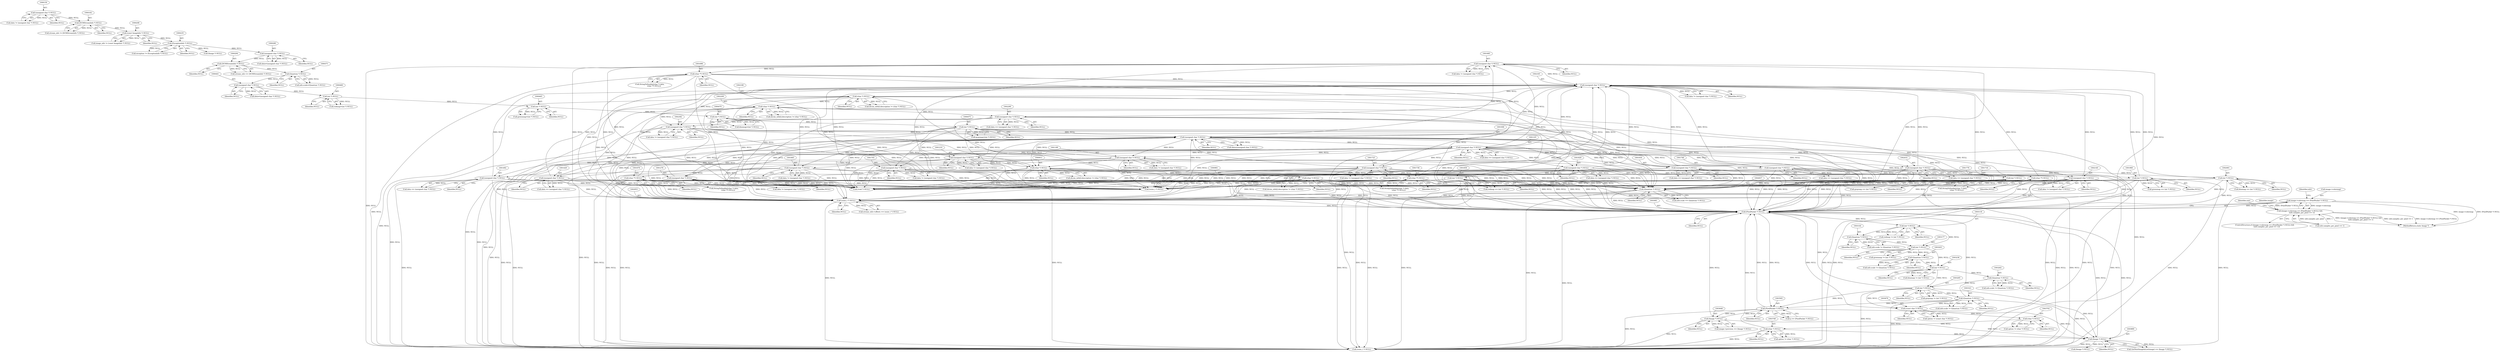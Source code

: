 digraph "0_ImageMagick_9f375e7080a2c1044cd546854d0548b4bfb429d0@pointer" {
"1003076" [label="(Call,image->colormap == (PixelPacket *) NULL)"];
"1003080" [label="(Call,(PixelPacket *) NULL)"];
"1002952" [label="(Call,(ssize_t *) NULL)"];
"1001684" [label="(Call,(unsigned char *) NULL)"];
"1001005" [label="(Call,(unsigned char *) NULL)"];
"1001188" [label="(Call,(unsigned char *) NULL)"];
"1001104" [label="(Call,(unsigned char *) NULL)"];
"1000474" [label="(Call,(int *) NULL)"];
"1000469" [label="(Call,(int *) NULL)"];
"1000464" [label="(Call,(int *) NULL)"];
"1000459" [label="(Call,(int *) NULL)"];
"1000440" [label="(Call,(unsigned char *) NULL)"];
"1000370" [label="(Call,(Quantum *) NULL)"];
"1000293" [label="(Call,(DCMStreamInfo *) NULL)"];
"1000279" [label="(Call,(unsigned char *) NULL)"];
"1000234" [label="(Call,(ExceptionInfo *) NULL)"];
"1000207" [label="(Call,(const ImageInfo *) NULL)"];
"1000161" [label="(Call,(DCMStreamInfo *) NULL)"];
"1000149" [label="(Call,(unsigned char *) NULL)"];
"1000960" [label="(Call,(char *) NULL)"];
"1000910" [label="(Call,(char *) NULL)"];
"1002381" [label="(Call,(unsigned char *) NULL)"];
"1002164" [label="(Call,(unsigned char *) NULL)"];
"1002030" [label="(Call,(unsigned char *) NULL)"];
"1001745" [label="(Call,(unsigned char *) NULL)"];
"1001275" [label="(Call,(unsigned char *) NULL)"];
"1001491" [label="(Call,(unsigned char *) NULL)"];
"1002060" [label="(Call,(int *) NULL)"];
"1001704" [label="(Call,(unsigned char *) NULL)"];
"1001664" [label="(Call,(unsigned char *) NULL)"];
"1001735" [label="(Call,(char **) NULL)"];
"1001724" [label="(Call,(unsigned char *) NULL)"];
"1001929" [label="(Call,(unsigned char *) NULL)"];
"1001959" [label="(Call,(int *) NULL)"];
"1001715" [label="(Call,(char **) NULL)"];
"1001858" [label="(Call,(int *) NULL)"];
"1001828" [label="(Call,(unsigned char *) NULL)"];
"1001428" [label="(Call,(unsigned char *) NULL)"];
"1001777" [label="(Call,(int *) NULL)"];
"1001695" [label="(Call,(char **) NULL)"];
"1001675" [label="(Call,(char **) NULL)"];
"1002139" [label="(Call,(unsigned char *) NULL)"];
"1002208" [label="(Call,(char *) NULL)"];
"1002179" [label="(Call,(char *) NULL)"];
"1002289" [label="(Call,(unsigned char *) NULL)"];
"1001209" [label="(Call,(unsigned char *) NULL)"];
"1002836" [label="(Call,(Quantum *) NULL)"];
"1003294" [label="(Call,(int *) NULL)"];
"1003261" [label="(Call,(Quantum *) NULL)"];
"1003235" [label="(Call,(int *) NULL)"];
"1003202" [label="(Call,(Quantum *) NULL)"];
"1003176" [label="(Call,(int *) NULL)"];
"1003143" [label="(Call,(Quantum *) NULL)"];
"1003117" [label="(Call,(int *) NULL)"];
"1003320" [label="(Call,(Quantum *) NULL)"];
"1003748" [label="(Call,(char *) NULL)"];
"1003701" [label="(Call,(char *) NULL)"];
"1003678" [label="(Call,(const char *) NULL)"];
"1003889" [label="(Call,(Image *) NULL)"];
"1003647" [label="(Call,(Image *) NULL)"];
"1003564" [label="(Call,(PixelPacket *) NULL)"];
"1003075" [label="(Call,(image->colormap == (PixelPacket *) NULL) &&\n        (info.samples_per_pixel == 1))"];
"1001737" [label="(Identifier,NULL)"];
"1003176" [label="(Call,(int *) NULL)"];
"1003294" [label="(Call,(int *) NULL)"];
"1001662" [label="(Call,data != (unsigned char *) NULL)"];
"1001426" [label="(Call,data == (unsigned char *) NULL)"];
"1002954" [label="(Identifier,NULL)"];
"1001929" [label="(Call,(unsigned char *) NULL)"];
"1001830" [label="(Identifier,NULL)"];
"1002838" [label="(Identifier,NULL)"];
"1000438" [label="(Call,data=(unsigned char *) NULL)"];
"1001188" [label="(Call,(unsigned char *) NULL)"];
"1001777" [label="(Call,(int *) NULL)"];
"1000281" [label="(Identifier,NULL)"];
"1003174" [label="(Call,greenmap != (int *) NULL)"];
"1002162" [label="(Call,data != (unsigned char *) NULL)"];
"1003082" [label="(Identifier,NULL)"];
"1000234" [label="(Call,(ExceptionInfo *) NULL)"];
"1002062" [label="(Identifier,NULL)"];
"1003647" [label="(Call,(Image *) NULL)"];
"1003886" [label="(Call,GetNextImageInList(image) == (Image *) NULL)"];
"1001207" [label="(Call,data != (unsigned char *) NULL)"];
"1003643" [label="(Call,image->previous == (Image *) NULL)"];
"1000469" [label="(Call,(int *) NULL)"];
"1003092" [label="(Identifier,one)"];
"1001190" [label="(Identifier,NULL)"];
"1003296" [label="(Identifier,NULL)"];
"1001671" [label="(Call,StringToDouble((char *) data,\n                (char **) NULL))"];
"1003233" [label="(Call,bluemap != (int *) NULL)"];
"1000457" [label="(Call,redmap=(int *) NULL)"];
"1003649" [label="(Identifier,NULL)"];
"1003085" [label="(Identifier,info)"];
"1001104" [label="(Call,(unsigned char *) NULL)"];
"1001007" [label="(Identifier,NULL)"];
"1001959" [label="(Call,(int *) NULL)"];
"1001743" [label="(Call,data == (unsigned char *) NULL)"];
"1001003" [label="(Call,data=(unsigned char *) NULL)"];
"1003178" [label="(Identifier,NULL)"];
"1003316" [label="(Call,info.scale != (Quantum *) NULL)"];
"1000904" [label="(Call,dicom_info[i].description != (char *) NULL)"];
"1001273" [label="(Call,data != (unsigned char *) NULL)"];
"1003257" [label="(Call,info.scale != (Quantum *) NULL)"];
"1003562" [label="(Call,q == (PixelPacket *) NULL)"];
"1002179" [label="(Call,(char *) NULL)"];
"1003235" [label="(Call,(int *) NULL)"];
"1002028" [label="(Call,data == (unsigned char *) NULL)"];
"1000207" [label="(Call,(const ImageInfo *) NULL)"];
"1000279" [label="(Call,(unsigned char *) NULL)"];
"1003204" [label="(Identifier,NULL)"];
"1001664" [label="(Call,(unsigned char *) NULL)"];
"1002948" [label="(Call,stream_info->offsets == (ssize_t *) NULL)"];
"1001931" [label="(Identifier,NULL)"];
"1001856" [label="(Call,redmap == (int *) NULL)"];
"1000476" [label="(Identifier,NULL)"];
"1000151" [label="(Identifier,NULL)"];
"1002836" [label="(Call,(Quantum *) NULL)"];
"1002137" [label="(Call,data != (unsigned char *) NULL)"];
"1000467" [label="(Call,bluemap=(int *) NULL)"];
"1003924" [label="(Call,(ssize_t *) NULL)"];
"1000147" [label="(Call,data != (unsigned char *) NULL)"];
"1001735" [label="(Call,(char **) NULL)"];
"1000442" [label="(Identifier,NULL)"];
"1000372" [label="(Identifier,NULL)"];
"1001747" [label="(Identifier,NULL)"];
"1002952" [label="(Call,(ssize_t *) NULL)"];
"1002289" [label="(Call,(unsigned char *) NULL)"];
"1001005" [label="(Call,(unsigned char *) NULL)"];
"1003237" [label="(Identifier,NULL)"];
"1003898" [label="(Call,(Image *) NULL)"];
"1000474" [label="(Call,(int *) NULL)"];
"1001860" [label="(Identifier,NULL)"];
"1000161" [label="(Call,(DCMStreamInfo *) NULL)"];
"1001677" [label="(Identifier,NULL)"];
"1001961" [label="(Identifier,NULL)"];
"1001722" [label="(Call,data != (unsigned char *) NULL)"];
"1001779" [label="(Identifier,NULL)"];
"1003083" [label="(Call,info.samples_per_pixel == 1)"];
"1001275" [label="(Call,(unsigned char *) NULL)"];
"1003701" [label="(Call,(char *) NULL)"];
"1003145" [label="(Identifier,NULL)"];
"1000472" [label="(Call,graymap=(int *) NULL)"];
"1001715" [label="(Call,(char **) NULL)"];
"1000149" [label="(Call,(unsigned char *) NULL)"];
"1000370" [label="(Call,(Quantum *) NULL)"];
"1000163" [label="(Identifier,NULL)"];
"1002173" [label="(Call,dicom_info[i].description != (char *) NULL)"];
"1002832" [label="(Call,info.scale == (Quantum *) NULL)"];
"1002164" [label="(Call,(unsigned char *) NULL)"];
"1001706" [label="(Identifier,NULL)"];
"1000295" [label="(Identifier,NULL)"];
"1001695" [label="(Call,(char **) NULL)"];
"1001682" [label="(Call,data != (unsigned char *) NULL)"];
"1000440" [label="(Call,(unsigned char *) NULL)"];
"1001666" [label="(Identifier,NULL)"];
"1001724" [label="(Call,(unsigned char *) NULL)"];
"1003889" [label="(Call,(Image *) NULL)"];
"1001106" [label="(Identifier,NULL)"];
"1003202" [label="(Call,(Quantum *) NULL)"];
"1002287" [label="(Call,data == (unsigned char *) NULL)"];
"1000236" [label="(Identifier,NULL)"];
"1002537" [label="(Call,(ssize_t *) NULL)"];
"1000277" [label="(Call,data=(unsigned char *) NULL)"];
"1003143" [label="(Call,(Quantum *) NULL)"];
"1003320" [label="(Call,(Quantum *) NULL)"];
"1001704" [label="(Call,(unsigned char *) NULL)"];
"1003322" [label="(Identifier,NULL)"];
"1002291" [label="(Identifier,NULL)"];
"1000232" [label="(Call,exception != (ExceptionInfo *) NULL)"];
"1001684" [label="(Call,(unsigned char *) NULL)"];
"1001697" [label="(Identifier,NULL)"];
"1002060" [label="(Call,(int *) NULL)"];
"1001957" [label="(Call,greenmap == (int *) NULL)"];
"1000912" [label="(Identifier,NULL)"];
"1003076" [label="(Call,image->colormap == (PixelPacket *) NULL)"];
"1003748" [label="(Call,(char *) NULL)"];
"1000209" [label="(Identifier,NULL)"];
"1001731" [label="(Call,StringToDouble((char *) data,\n                (char **) NULL))"];
"1003676" [label="(Call,option != (const char *) NULL)"];
"1002139" [label="(Call,(unsigned char *) NULL)"];
"1000954" [label="(Call,dicom_info[i].description != (char *) NULL)"];
"1002210" [label="(Identifier,NULL)"];
"1001489" [label="(Call,data == (unsigned char *) NULL)"];
"1003080" [label="(Call,(PixelPacket *) NULL)"];
"1002596" [label="(Call,(void *) NULL)"];
"1000471" [label="(Identifier,NULL)"];
"1000264" [label="(Call,(Image *) NULL)"];
"1000962" [label="(Identifier,NULL)"];
"1001691" [label="(Call,StringToDouble((char *) data,\n                (char **) NULL))"];
"1003075" [label="(Call,(image->colormap == (PixelPacket *) NULL) &&\n        (info.samples_per_pixel == 1))"];
"1001711" [label="(Call,StringToDouble((char *) data,\n                (char **) NULL))"];
"1003074" [label="(ControlStructure,if ((image->colormap == (PixelPacket *) NULL) &&\n        (info.samples_per_pixel == 1)))"];
"1003375" [label="(Identifier,image)"];
"1003703" [label="(Identifier,NULL)"];
"1001686" [label="(Identifier,NULL)"];
"1000910" [label="(Call,(char *) NULL)"];
"1001430" [label="(Identifier,NULL)"];
"1000293" [label="(Call,(DCMStreamInfo *) NULL)"];
"1000960" [label="(Call,(char *) NULL)"];
"1003891" [label="(Identifier,NULL)"];
"1002058" [label="(Call,bluemap == (int *) NULL)"];
"1003198" [label="(Call,info.scale != (Quantum *) NULL)"];
"1003750" [label="(Identifier,NULL)"];
"1001102" [label="(Call,data == (unsigned char *) NULL)"];
"1002383" [label="(Identifier,NULL)"];
"1001717" [label="(Identifier,NULL)"];
"1003566" [label="(Identifier,NULL)"];
"1002202" [label="(Call,dicom_info[i].description != (char *) NULL)"];
"1003261" [label="(Call,(Quantum *) NULL)"];
"1001775" [label="(Call,graymap == (int *) NULL)"];
"1001209" [label="(Call,(unsigned char *) NULL)"];
"1000464" [label="(Call,(int *) NULL)"];
"1002141" [label="(Identifier,NULL)"];
"1003746" [label="(Call,option != (char *) NULL)"];
"1001828" [label="(Call,(unsigned char *) NULL)"];
"1001675" [label="(Call,(char **) NULL)"];
"1002032" [label="(Identifier,NULL)"];
"1000462" [label="(Call,greenmap=(int *) NULL)"];
"1001702" [label="(Call,data != (unsigned char *) NULL)"];
"1003699" [label="(Call,option != (char *) NULL)"];
"1000291" [label="(Call,stream_info == (DCMStreamInfo *) NULL)"];
"1003564" [label="(Call,(PixelPacket *) NULL)"];
"1001428" [label="(Call,(unsigned char *) NULL)"];
"1000459" [label="(Call,(int *) NULL)"];
"1002381" [label="(Call,(unsigned char *) NULL)"];
"1002166" [label="(Identifier,NULL)"];
"1002379" [label="(Call,data != (unsigned char *) NULL)"];
"1000205" [label="(Call,image_info != (const ImageInfo *) NULL)"];
"1003292" [label="(Call,graymap != (int *) NULL)"];
"1000466" [label="(Identifier,NULL)"];
"1004016" [label="(MethodReturn,static Image *)"];
"1001277" [label="(Identifier,NULL)"];
"1001211" [label="(Identifier,NULL)"];
"1001493" [label="(Identifier,NULL)"];
"1003115" [label="(Call,redmap != (int *) NULL)"];
"1000159" [label="(Call,stream_info != (DCMStreamInfo *) NULL)"];
"1001858" [label="(Call,(int *) NULL)"];
"1002030" [label="(Call,(unsigned char *) NULL)"];
"1003263" [label="(Identifier,NULL)"];
"1003077" [label="(Call,image->colormap)"];
"1001927" [label="(Call,data == (unsigned char *) NULL)"];
"1003678" [label="(Call,(const char *) NULL)"];
"1003117" [label="(Call,(int *) NULL)"];
"1003680" [label="(Identifier,NULL)"];
"1001745" [label="(Call,(unsigned char *) NULL)"];
"1003139" [label="(Call,info.scale != (Quantum *) NULL)"];
"1000366" [label="(Call,info.scale=(Quantum *) NULL)"];
"1001491" [label="(Call,(unsigned char *) NULL)"];
"1001186" [label="(Call,data != (unsigned char *) NULL)"];
"1000461" [label="(Identifier,NULL)"];
"1001826" [label="(Call,data == (unsigned char *) NULL)"];
"1002208" [label="(Call,(char *) NULL)"];
"1002181" [label="(Identifier,NULL)"];
"1003119" [label="(Identifier,NULL)"];
"1001726" [label="(Identifier,NULL)"];
"1003076" -> "1003075"  [label="AST: "];
"1003076" -> "1003080"  [label="CFG: "];
"1003077" -> "1003076"  [label="AST: "];
"1003080" -> "1003076"  [label="AST: "];
"1003085" -> "1003076"  [label="CFG: "];
"1003075" -> "1003076"  [label="CFG: "];
"1003076" -> "1004016"  [label="DDG: image->colormap"];
"1003076" -> "1004016"  [label="DDG: (PixelPacket *) NULL"];
"1003076" -> "1003075"  [label="DDG: image->colormap"];
"1003076" -> "1003075"  [label="DDG: (PixelPacket *) NULL"];
"1003080" -> "1003076"  [label="DDG: NULL"];
"1003080" -> "1003082"  [label="CFG: "];
"1003081" -> "1003080"  [label="AST: "];
"1003082" -> "1003080"  [label="AST: "];
"1002952" -> "1003080"  [label="DDG: NULL"];
"1001275" -> "1003080"  [label="DDG: NULL"];
"1001491" -> "1003080"  [label="DDG: NULL"];
"1001005" -> "1003080"  [label="DDG: NULL"];
"1000474" -> "1003080"  [label="DDG: NULL"];
"1001664" -> "1003080"  [label="DDG: NULL"];
"1000960" -> "1003080"  [label="DDG: NULL"];
"1000910" -> "1003080"  [label="DDG: NULL"];
"1001735" -> "1003080"  [label="DDG: NULL"];
"1001959" -> "1003080"  [label="DDG: NULL"];
"1001715" -> "1003080"  [label="DDG: NULL"];
"1001428" -> "1003080"  [label="DDG: NULL"];
"1003294" -> "1003080"  [label="DDG: NULL"];
"1001684" -> "1003080"  [label="DDG: NULL"];
"1001724" -> "1003080"  [label="DDG: NULL"];
"1001828" -> "1003080"  [label="DDG: NULL"];
"1003320" -> "1003080"  [label="DDG: NULL"];
"1002030" -> "1003080"  [label="DDG: NULL"];
"1002179" -> "1003080"  [label="DDG: NULL"];
"1001745" -> "1003080"  [label="DDG: NULL"];
"1001188" -> "1003080"  [label="DDG: NULL"];
"1002060" -> "1003080"  [label="DDG: NULL"];
"1002836" -> "1003080"  [label="DDG: NULL"];
"1003748" -> "1003080"  [label="DDG: NULL"];
"1002381" -> "1003080"  [label="DDG: NULL"];
"1001209" -> "1003080"  [label="DDG: NULL"];
"1001704" -> "1003080"  [label="DDG: NULL"];
"1001777" -> "1003080"  [label="DDG: NULL"];
"1003889" -> "1003080"  [label="DDG: NULL"];
"1001695" -> "1003080"  [label="DDG: NULL"];
"1001675" -> "1003080"  [label="DDG: NULL"];
"1002208" -> "1003080"  [label="DDG: NULL"];
"1002289" -> "1003080"  [label="DDG: NULL"];
"1001104" -> "1003080"  [label="DDG: NULL"];
"1002139" -> "1003080"  [label="DDG: NULL"];
"1003647" -> "1003080"  [label="DDG: NULL"];
"1001929" -> "1003080"  [label="DDG: NULL"];
"1003564" -> "1003080"  [label="DDG: NULL"];
"1001858" -> "1003080"  [label="DDG: NULL"];
"1003080" -> "1003117"  [label="DDG: NULL"];
"1003080" -> "1003564"  [label="DDG: NULL"];
"1003080" -> "1003678"  [label="DDG: NULL"];
"1003080" -> "1003889"  [label="DDG: NULL"];
"1003080" -> "1003924"  [label="DDG: NULL"];
"1002952" -> "1002948"  [label="AST: "];
"1002952" -> "1002954"  [label="CFG: "];
"1002953" -> "1002952"  [label="AST: "];
"1002954" -> "1002952"  [label="AST: "];
"1002948" -> "1002952"  [label="CFG: "];
"1002952" -> "1002948"  [label="DDG: NULL"];
"1001684" -> "1002952"  [label="DDG: NULL"];
"1002030" -> "1002952"  [label="DDG: NULL"];
"1001275" -> "1002952"  [label="DDG: NULL"];
"1001491" -> "1002952"  [label="DDG: NULL"];
"1001005" -> "1002952"  [label="DDG: NULL"];
"1002836" -> "1002952"  [label="DDG: NULL"];
"1000474" -> "1002952"  [label="DDG: NULL"];
"1001664" -> "1002952"  [label="DDG: NULL"];
"1000960" -> "1002952"  [label="DDG: NULL"];
"1000910" -> "1002952"  [label="DDG: NULL"];
"1001735" -> "1002952"  [label="DDG: NULL"];
"1001929" -> "1002952"  [label="DDG: NULL"];
"1001959" -> "1002952"  [label="DDG: NULL"];
"1001715" -> "1002952"  [label="DDG: NULL"];
"1001858" -> "1002952"  [label="DDG: NULL"];
"1001428" -> "1002952"  [label="DDG: NULL"];
"1001724" -> "1002952"  [label="DDG: NULL"];
"1001828" -> "1002952"  [label="DDG: NULL"];
"1002179" -> "1002952"  [label="DDG: NULL"];
"1001745" -> "1002952"  [label="DDG: NULL"];
"1001188" -> "1002952"  [label="DDG: NULL"];
"1002060" -> "1002952"  [label="DDG: NULL"];
"1002381" -> "1002952"  [label="DDG: NULL"];
"1001209" -> "1002952"  [label="DDG: NULL"];
"1001704" -> "1002952"  [label="DDG: NULL"];
"1001777" -> "1002952"  [label="DDG: NULL"];
"1001695" -> "1002952"  [label="DDG: NULL"];
"1001675" -> "1002952"  [label="DDG: NULL"];
"1002208" -> "1002952"  [label="DDG: NULL"];
"1002289" -> "1002952"  [label="DDG: NULL"];
"1001104" -> "1002952"  [label="DDG: NULL"];
"1002139" -> "1002952"  [label="DDG: NULL"];
"1002952" -> "1003924"  [label="DDG: NULL"];
"1001684" -> "1001682"  [label="AST: "];
"1001684" -> "1001686"  [label="CFG: "];
"1001685" -> "1001684"  [label="AST: "];
"1001686" -> "1001684"  [label="AST: "];
"1001682" -> "1001684"  [label="CFG: "];
"1001684" -> "1001682"  [label="DDG: NULL"];
"1001005" -> "1001684"  [label="DDG: NULL"];
"1001104" -> "1001684"  [label="DDG: NULL"];
"1001684" -> "1001695"  [label="DDG: NULL"];
"1001684" -> "1002164"  [label="DDG: NULL"];
"1001684" -> "1002537"  [label="DDG: NULL"];
"1001684" -> "1002596"  [label="DDG: NULL"];
"1001684" -> "1002836"  [label="DDG: NULL"];
"1001684" -> "1003924"  [label="DDG: NULL"];
"1001005" -> "1001003"  [label="AST: "];
"1001005" -> "1001007"  [label="CFG: "];
"1001006" -> "1001005"  [label="AST: "];
"1001007" -> "1001005"  [label="AST: "];
"1001003" -> "1001005"  [label="CFG: "];
"1001005" -> "1000910"  [label="DDG: NULL"];
"1001005" -> "1001003"  [label="DDG: NULL"];
"1001188" -> "1001005"  [label="DDG: NULL"];
"1000474" -> "1001005"  [label="DDG: NULL"];
"1000960" -> "1001005"  [label="DDG: NULL"];
"1002381" -> "1001005"  [label="DDG: NULL"];
"1001209" -> "1001005"  [label="DDG: NULL"];
"1001005" -> "1001104"  [label="DDG: NULL"];
"1001005" -> "1001188"  [label="DDG: NULL"];
"1001005" -> "1001209"  [label="DDG: NULL"];
"1001005" -> "1001275"  [label="DDG: NULL"];
"1001005" -> "1001428"  [label="DDG: NULL"];
"1001005" -> "1001491"  [label="DDG: NULL"];
"1001005" -> "1001664"  [label="DDG: NULL"];
"1001005" -> "1001704"  [label="DDG: NULL"];
"1001005" -> "1001724"  [label="DDG: NULL"];
"1001005" -> "1001745"  [label="DDG: NULL"];
"1001005" -> "1001828"  [label="DDG: NULL"];
"1001005" -> "1001929"  [label="DDG: NULL"];
"1001005" -> "1002030"  [label="DDG: NULL"];
"1001005" -> "1002139"  [label="DDG: NULL"];
"1001005" -> "1002164"  [label="DDG: NULL"];
"1001005" -> "1002537"  [label="DDG: NULL"];
"1001005" -> "1002596"  [label="DDG: NULL"];
"1001005" -> "1002836"  [label="DDG: NULL"];
"1001005" -> "1003924"  [label="DDG: NULL"];
"1001188" -> "1001186"  [label="AST: "];
"1001188" -> "1001190"  [label="CFG: "];
"1001189" -> "1001188"  [label="AST: "];
"1001190" -> "1001188"  [label="AST: "];
"1001186" -> "1001188"  [label="CFG: "];
"1001188" -> "1000910"  [label="DDG: NULL"];
"1001188" -> "1001186"  [label="DDG: NULL"];
"1001104" -> "1001188"  [label="DDG: NULL"];
"1001188" -> "1002537"  [label="DDG: NULL"];
"1001188" -> "1002596"  [label="DDG: NULL"];
"1001188" -> "1002836"  [label="DDG: NULL"];
"1001188" -> "1003924"  [label="DDG: NULL"];
"1001104" -> "1001102"  [label="AST: "];
"1001104" -> "1001106"  [label="CFG: "];
"1001105" -> "1001104"  [label="AST: "];
"1001106" -> "1001104"  [label="AST: "];
"1001102" -> "1001104"  [label="CFG: "];
"1001104" -> "1001102"  [label="DDG: NULL"];
"1001104" -> "1001209"  [label="DDG: NULL"];
"1001104" -> "1001275"  [label="DDG: NULL"];
"1001104" -> "1001428"  [label="DDG: NULL"];
"1001104" -> "1001491"  [label="DDG: NULL"];
"1001104" -> "1001664"  [label="DDG: NULL"];
"1001104" -> "1001704"  [label="DDG: NULL"];
"1001104" -> "1001724"  [label="DDG: NULL"];
"1001104" -> "1001745"  [label="DDG: NULL"];
"1001104" -> "1001828"  [label="DDG: NULL"];
"1001104" -> "1001929"  [label="DDG: NULL"];
"1001104" -> "1002030"  [label="DDG: NULL"];
"1001104" -> "1002139"  [label="DDG: NULL"];
"1001104" -> "1002164"  [label="DDG: NULL"];
"1001104" -> "1002537"  [label="DDG: NULL"];
"1001104" -> "1002596"  [label="DDG: NULL"];
"1001104" -> "1002836"  [label="DDG: NULL"];
"1001104" -> "1003924"  [label="DDG: NULL"];
"1000474" -> "1000472"  [label="AST: "];
"1000474" -> "1000476"  [label="CFG: "];
"1000475" -> "1000474"  [label="AST: "];
"1000476" -> "1000474"  [label="AST: "];
"1000472" -> "1000474"  [label="CFG: "];
"1000474" -> "1000472"  [label="DDG: NULL"];
"1000469" -> "1000474"  [label="DDG: NULL"];
"1000474" -> "1000910"  [label="DDG: NULL"];
"1000474" -> "1002537"  [label="DDG: NULL"];
"1000474" -> "1002596"  [label="DDG: NULL"];
"1000474" -> "1002836"  [label="DDG: NULL"];
"1000474" -> "1003924"  [label="DDG: NULL"];
"1000469" -> "1000467"  [label="AST: "];
"1000469" -> "1000471"  [label="CFG: "];
"1000470" -> "1000469"  [label="AST: "];
"1000471" -> "1000469"  [label="AST: "];
"1000467" -> "1000469"  [label="CFG: "];
"1000469" -> "1000467"  [label="DDG: NULL"];
"1000464" -> "1000469"  [label="DDG: NULL"];
"1000464" -> "1000462"  [label="AST: "];
"1000464" -> "1000466"  [label="CFG: "];
"1000465" -> "1000464"  [label="AST: "];
"1000466" -> "1000464"  [label="AST: "];
"1000462" -> "1000464"  [label="CFG: "];
"1000464" -> "1000462"  [label="DDG: NULL"];
"1000459" -> "1000464"  [label="DDG: NULL"];
"1000459" -> "1000457"  [label="AST: "];
"1000459" -> "1000461"  [label="CFG: "];
"1000460" -> "1000459"  [label="AST: "];
"1000461" -> "1000459"  [label="AST: "];
"1000457" -> "1000459"  [label="CFG: "];
"1000459" -> "1000457"  [label="DDG: NULL"];
"1000440" -> "1000459"  [label="DDG: NULL"];
"1000440" -> "1000438"  [label="AST: "];
"1000440" -> "1000442"  [label="CFG: "];
"1000441" -> "1000440"  [label="AST: "];
"1000442" -> "1000440"  [label="AST: "];
"1000438" -> "1000440"  [label="CFG: "];
"1000440" -> "1000438"  [label="DDG: NULL"];
"1000370" -> "1000440"  [label="DDG: NULL"];
"1000370" -> "1000366"  [label="AST: "];
"1000370" -> "1000372"  [label="CFG: "];
"1000371" -> "1000370"  [label="AST: "];
"1000372" -> "1000370"  [label="AST: "];
"1000366" -> "1000370"  [label="CFG: "];
"1000370" -> "1000366"  [label="DDG: NULL"];
"1000293" -> "1000370"  [label="DDG: NULL"];
"1000293" -> "1000291"  [label="AST: "];
"1000293" -> "1000295"  [label="CFG: "];
"1000294" -> "1000293"  [label="AST: "];
"1000295" -> "1000293"  [label="AST: "];
"1000291" -> "1000293"  [label="CFG: "];
"1000293" -> "1000291"  [label="DDG: NULL"];
"1000279" -> "1000293"  [label="DDG: NULL"];
"1000279" -> "1000277"  [label="AST: "];
"1000279" -> "1000281"  [label="CFG: "];
"1000280" -> "1000279"  [label="AST: "];
"1000281" -> "1000279"  [label="AST: "];
"1000277" -> "1000279"  [label="CFG: "];
"1000279" -> "1000277"  [label="DDG: NULL"];
"1000234" -> "1000279"  [label="DDG: NULL"];
"1000234" -> "1000232"  [label="AST: "];
"1000234" -> "1000236"  [label="CFG: "];
"1000235" -> "1000234"  [label="AST: "];
"1000236" -> "1000234"  [label="AST: "];
"1000232" -> "1000234"  [label="CFG: "];
"1000234" -> "1000232"  [label="DDG: NULL"];
"1000207" -> "1000234"  [label="DDG: NULL"];
"1000234" -> "1000264"  [label="DDG: NULL"];
"1000207" -> "1000205"  [label="AST: "];
"1000207" -> "1000209"  [label="CFG: "];
"1000208" -> "1000207"  [label="AST: "];
"1000209" -> "1000207"  [label="AST: "];
"1000205" -> "1000207"  [label="CFG: "];
"1000207" -> "1000205"  [label="DDG: NULL"];
"1000161" -> "1000207"  [label="DDG: NULL"];
"1000161" -> "1000159"  [label="AST: "];
"1000161" -> "1000163"  [label="CFG: "];
"1000162" -> "1000161"  [label="AST: "];
"1000163" -> "1000161"  [label="AST: "];
"1000159" -> "1000161"  [label="CFG: "];
"1000161" -> "1000159"  [label="DDG: NULL"];
"1000149" -> "1000161"  [label="DDG: NULL"];
"1000149" -> "1000147"  [label="AST: "];
"1000149" -> "1000151"  [label="CFG: "];
"1000150" -> "1000149"  [label="AST: "];
"1000151" -> "1000149"  [label="AST: "];
"1000147" -> "1000149"  [label="CFG: "];
"1000149" -> "1000147"  [label="DDG: NULL"];
"1000960" -> "1000954"  [label="AST: "];
"1000960" -> "1000962"  [label="CFG: "];
"1000961" -> "1000960"  [label="AST: "];
"1000962" -> "1000960"  [label="AST: "];
"1000954" -> "1000960"  [label="CFG: "];
"1000960" -> "1000954"  [label="DDG: NULL"];
"1000910" -> "1000960"  [label="DDG: NULL"];
"1000960" -> "1002537"  [label="DDG: NULL"];
"1000960" -> "1002596"  [label="DDG: NULL"];
"1000960" -> "1002836"  [label="DDG: NULL"];
"1000960" -> "1003924"  [label="DDG: NULL"];
"1000910" -> "1000904"  [label="AST: "];
"1000910" -> "1000912"  [label="CFG: "];
"1000911" -> "1000910"  [label="AST: "];
"1000912" -> "1000910"  [label="AST: "];
"1000904" -> "1000910"  [label="CFG: "];
"1000910" -> "1000904"  [label="DDG: NULL"];
"1002381" -> "1000910"  [label="DDG: NULL"];
"1001209" -> "1000910"  [label="DDG: NULL"];
"1000910" -> "1002537"  [label="DDG: NULL"];
"1000910" -> "1002596"  [label="DDG: NULL"];
"1000910" -> "1002836"  [label="DDG: NULL"];
"1000910" -> "1003924"  [label="DDG: NULL"];
"1002381" -> "1002379"  [label="AST: "];
"1002381" -> "1002383"  [label="CFG: "];
"1002382" -> "1002381"  [label="AST: "];
"1002383" -> "1002381"  [label="AST: "];
"1002379" -> "1002381"  [label="CFG: "];
"1002381" -> "1002379"  [label="DDG: NULL"];
"1002164" -> "1002381"  [label="DDG: NULL"];
"1002208" -> "1002381"  [label="DDG: NULL"];
"1002289" -> "1002381"  [label="DDG: NULL"];
"1002381" -> "1002537"  [label="DDG: NULL"];
"1002381" -> "1002596"  [label="DDG: NULL"];
"1002381" -> "1002836"  [label="DDG: NULL"];
"1002381" -> "1003924"  [label="DDG: NULL"];
"1002164" -> "1002162"  [label="AST: "];
"1002164" -> "1002166"  [label="CFG: "];
"1002165" -> "1002164"  [label="AST: "];
"1002166" -> "1002164"  [label="AST: "];
"1002162" -> "1002164"  [label="CFG: "];
"1002164" -> "1002162"  [label="DDG: NULL"];
"1002030" -> "1002164"  [label="DDG: NULL"];
"1001745" -> "1002164"  [label="DDG: NULL"];
"1001275" -> "1002164"  [label="DDG: NULL"];
"1001491" -> "1002164"  [label="DDG: NULL"];
"1002060" -> "1002164"  [label="DDG: NULL"];
"1001704" -> "1002164"  [label="DDG: NULL"];
"1001664" -> "1002164"  [label="DDG: NULL"];
"1001735" -> "1002164"  [label="DDG: NULL"];
"1001929" -> "1002164"  [label="DDG: NULL"];
"1001959" -> "1002164"  [label="DDG: NULL"];
"1001715" -> "1002164"  [label="DDG: NULL"];
"1001858" -> "1002164"  [label="DDG: NULL"];
"1001428" -> "1002164"  [label="DDG: NULL"];
"1001724" -> "1002164"  [label="DDG: NULL"];
"1001828" -> "1002164"  [label="DDG: NULL"];
"1001777" -> "1002164"  [label="DDG: NULL"];
"1001695" -> "1002164"  [label="DDG: NULL"];
"1001675" -> "1002164"  [label="DDG: NULL"];
"1002139" -> "1002164"  [label="DDG: NULL"];
"1002164" -> "1002179"  [label="DDG: NULL"];
"1002164" -> "1002289"  [label="DDG: NULL"];
"1002030" -> "1002028"  [label="AST: "];
"1002030" -> "1002032"  [label="CFG: "];
"1002031" -> "1002030"  [label="AST: "];
"1002032" -> "1002030"  [label="AST: "];
"1002028" -> "1002030"  [label="CFG: "];
"1002030" -> "1002028"  [label="DDG: NULL"];
"1002030" -> "1002060"  [label="DDG: NULL"];
"1002030" -> "1002537"  [label="DDG: NULL"];
"1002030" -> "1002596"  [label="DDG: NULL"];
"1002030" -> "1002836"  [label="DDG: NULL"];
"1002030" -> "1003924"  [label="DDG: NULL"];
"1001745" -> "1001743"  [label="AST: "];
"1001745" -> "1001747"  [label="CFG: "];
"1001746" -> "1001745"  [label="AST: "];
"1001747" -> "1001745"  [label="AST: "];
"1001743" -> "1001745"  [label="CFG: "];
"1001745" -> "1001743"  [label="DDG: NULL"];
"1001745" -> "1001777"  [label="DDG: NULL"];
"1001745" -> "1002537"  [label="DDG: NULL"];
"1001745" -> "1002596"  [label="DDG: NULL"];
"1001745" -> "1002836"  [label="DDG: NULL"];
"1001745" -> "1003924"  [label="DDG: NULL"];
"1001275" -> "1001273"  [label="AST: "];
"1001275" -> "1001277"  [label="CFG: "];
"1001276" -> "1001275"  [label="AST: "];
"1001277" -> "1001275"  [label="AST: "];
"1001273" -> "1001275"  [label="CFG: "];
"1001275" -> "1001273"  [label="DDG: NULL"];
"1001275" -> "1002537"  [label="DDG: NULL"];
"1001275" -> "1002596"  [label="DDG: NULL"];
"1001275" -> "1002836"  [label="DDG: NULL"];
"1001275" -> "1003924"  [label="DDG: NULL"];
"1001491" -> "1001489"  [label="AST: "];
"1001491" -> "1001493"  [label="CFG: "];
"1001492" -> "1001491"  [label="AST: "];
"1001493" -> "1001491"  [label="AST: "];
"1001489" -> "1001491"  [label="CFG: "];
"1001491" -> "1001489"  [label="DDG: NULL"];
"1001491" -> "1002537"  [label="DDG: NULL"];
"1001491" -> "1002596"  [label="DDG: NULL"];
"1001491" -> "1002836"  [label="DDG: NULL"];
"1001491" -> "1003924"  [label="DDG: NULL"];
"1002060" -> "1002058"  [label="AST: "];
"1002060" -> "1002062"  [label="CFG: "];
"1002061" -> "1002060"  [label="AST: "];
"1002062" -> "1002060"  [label="AST: "];
"1002058" -> "1002060"  [label="CFG: "];
"1002060" -> "1002058"  [label="DDG: NULL"];
"1002060" -> "1002537"  [label="DDG: NULL"];
"1002060" -> "1002596"  [label="DDG: NULL"];
"1002060" -> "1002836"  [label="DDG: NULL"];
"1002060" -> "1003924"  [label="DDG: NULL"];
"1001704" -> "1001702"  [label="AST: "];
"1001704" -> "1001706"  [label="CFG: "];
"1001705" -> "1001704"  [label="AST: "];
"1001706" -> "1001704"  [label="AST: "];
"1001702" -> "1001704"  [label="CFG: "];
"1001704" -> "1001702"  [label="DDG: NULL"];
"1001704" -> "1001715"  [label="DDG: NULL"];
"1001704" -> "1002537"  [label="DDG: NULL"];
"1001704" -> "1002596"  [label="DDG: NULL"];
"1001704" -> "1002836"  [label="DDG: NULL"];
"1001704" -> "1003924"  [label="DDG: NULL"];
"1001664" -> "1001662"  [label="AST: "];
"1001664" -> "1001666"  [label="CFG: "];
"1001665" -> "1001664"  [label="AST: "];
"1001666" -> "1001664"  [label="AST: "];
"1001662" -> "1001664"  [label="CFG: "];
"1001664" -> "1001662"  [label="DDG: NULL"];
"1001664" -> "1001675"  [label="DDG: NULL"];
"1001664" -> "1002537"  [label="DDG: NULL"];
"1001664" -> "1002596"  [label="DDG: NULL"];
"1001664" -> "1002836"  [label="DDG: NULL"];
"1001664" -> "1003924"  [label="DDG: NULL"];
"1001735" -> "1001731"  [label="AST: "];
"1001735" -> "1001737"  [label="CFG: "];
"1001736" -> "1001735"  [label="AST: "];
"1001737" -> "1001735"  [label="AST: "];
"1001731" -> "1001735"  [label="CFG: "];
"1001735" -> "1001731"  [label="DDG: NULL"];
"1001724" -> "1001735"  [label="DDG: NULL"];
"1001735" -> "1002537"  [label="DDG: NULL"];
"1001735" -> "1002596"  [label="DDG: NULL"];
"1001735" -> "1002836"  [label="DDG: NULL"];
"1001735" -> "1003924"  [label="DDG: NULL"];
"1001724" -> "1001722"  [label="AST: "];
"1001724" -> "1001726"  [label="CFG: "];
"1001725" -> "1001724"  [label="AST: "];
"1001726" -> "1001724"  [label="AST: "];
"1001722" -> "1001724"  [label="CFG: "];
"1001724" -> "1001722"  [label="DDG: NULL"];
"1001724" -> "1002537"  [label="DDG: NULL"];
"1001724" -> "1002596"  [label="DDG: NULL"];
"1001724" -> "1002836"  [label="DDG: NULL"];
"1001724" -> "1003924"  [label="DDG: NULL"];
"1001929" -> "1001927"  [label="AST: "];
"1001929" -> "1001931"  [label="CFG: "];
"1001930" -> "1001929"  [label="AST: "];
"1001931" -> "1001929"  [label="AST: "];
"1001927" -> "1001929"  [label="CFG: "];
"1001929" -> "1001927"  [label="DDG: NULL"];
"1001929" -> "1001959"  [label="DDG: NULL"];
"1001929" -> "1002537"  [label="DDG: NULL"];
"1001929" -> "1002596"  [label="DDG: NULL"];
"1001929" -> "1002836"  [label="DDG: NULL"];
"1001929" -> "1003924"  [label="DDG: NULL"];
"1001959" -> "1001957"  [label="AST: "];
"1001959" -> "1001961"  [label="CFG: "];
"1001960" -> "1001959"  [label="AST: "];
"1001961" -> "1001959"  [label="AST: "];
"1001957" -> "1001959"  [label="CFG: "];
"1001959" -> "1001957"  [label="DDG: NULL"];
"1001959" -> "1002537"  [label="DDG: NULL"];
"1001959" -> "1002596"  [label="DDG: NULL"];
"1001959" -> "1002836"  [label="DDG: NULL"];
"1001959" -> "1003924"  [label="DDG: NULL"];
"1001715" -> "1001711"  [label="AST: "];
"1001715" -> "1001717"  [label="CFG: "];
"1001716" -> "1001715"  [label="AST: "];
"1001717" -> "1001715"  [label="AST: "];
"1001711" -> "1001715"  [label="CFG: "];
"1001715" -> "1001711"  [label="DDG: NULL"];
"1001715" -> "1002537"  [label="DDG: NULL"];
"1001715" -> "1002596"  [label="DDG: NULL"];
"1001715" -> "1002836"  [label="DDG: NULL"];
"1001715" -> "1003924"  [label="DDG: NULL"];
"1001858" -> "1001856"  [label="AST: "];
"1001858" -> "1001860"  [label="CFG: "];
"1001859" -> "1001858"  [label="AST: "];
"1001860" -> "1001858"  [label="AST: "];
"1001856" -> "1001858"  [label="CFG: "];
"1001858" -> "1001856"  [label="DDG: NULL"];
"1001828" -> "1001858"  [label="DDG: NULL"];
"1001858" -> "1002537"  [label="DDG: NULL"];
"1001858" -> "1002596"  [label="DDG: NULL"];
"1001858" -> "1002836"  [label="DDG: NULL"];
"1001858" -> "1003924"  [label="DDG: NULL"];
"1001828" -> "1001826"  [label="AST: "];
"1001828" -> "1001830"  [label="CFG: "];
"1001829" -> "1001828"  [label="AST: "];
"1001830" -> "1001828"  [label="AST: "];
"1001826" -> "1001828"  [label="CFG: "];
"1001828" -> "1001826"  [label="DDG: NULL"];
"1001828" -> "1002537"  [label="DDG: NULL"];
"1001828" -> "1002596"  [label="DDG: NULL"];
"1001828" -> "1002836"  [label="DDG: NULL"];
"1001828" -> "1003924"  [label="DDG: NULL"];
"1001428" -> "1001426"  [label="AST: "];
"1001428" -> "1001430"  [label="CFG: "];
"1001429" -> "1001428"  [label="AST: "];
"1001430" -> "1001428"  [label="AST: "];
"1001426" -> "1001428"  [label="CFG: "];
"1001428" -> "1001426"  [label="DDG: NULL"];
"1001428" -> "1002537"  [label="DDG: NULL"];
"1001428" -> "1002596"  [label="DDG: NULL"];
"1001428" -> "1002836"  [label="DDG: NULL"];
"1001428" -> "1003924"  [label="DDG: NULL"];
"1001777" -> "1001775"  [label="AST: "];
"1001777" -> "1001779"  [label="CFG: "];
"1001778" -> "1001777"  [label="AST: "];
"1001779" -> "1001777"  [label="AST: "];
"1001775" -> "1001777"  [label="CFG: "];
"1001777" -> "1001775"  [label="DDG: NULL"];
"1001777" -> "1002537"  [label="DDG: NULL"];
"1001777" -> "1002596"  [label="DDG: NULL"];
"1001777" -> "1002836"  [label="DDG: NULL"];
"1001777" -> "1003924"  [label="DDG: NULL"];
"1001695" -> "1001691"  [label="AST: "];
"1001695" -> "1001697"  [label="CFG: "];
"1001696" -> "1001695"  [label="AST: "];
"1001697" -> "1001695"  [label="AST: "];
"1001691" -> "1001695"  [label="CFG: "];
"1001695" -> "1001691"  [label="DDG: NULL"];
"1001695" -> "1002537"  [label="DDG: NULL"];
"1001695" -> "1002596"  [label="DDG: NULL"];
"1001695" -> "1002836"  [label="DDG: NULL"];
"1001695" -> "1003924"  [label="DDG: NULL"];
"1001675" -> "1001671"  [label="AST: "];
"1001675" -> "1001677"  [label="CFG: "];
"1001676" -> "1001675"  [label="AST: "];
"1001677" -> "1001675"  [label="AST: "];
"1001671" -> "1001675"  [label="CFG: "];
"1001675" -> "1001671"  [label="DDG: NULL"];
"1001675" -> "1002537"  [label="DDG: NULL"];
"1001675" -> "1002596"  [label="DDG: NULL"];
"1001675" -> "1002836"  [label="DDG: NULL"];
"1001675" -> "1003924"  [label="DDG: NULL"];
"1002139" -> "1002137"  [label="AST: "];
"1002139" -> "1002141"  [label="CFG: "];
"1002140" -> "1002139"  [label="AST: "];
"1002141" -> "1002139"  [label="AST: "];
"1002137" -> "1002139"  [label="CFG: "];
"1002139" -> "1002137"  [label="DDG: NULL"];
"1002139" -> "1002537"  [label="DDG: NULL"];
"1002139" -> "1002596"  [label="DDG: NULL"];
"1002139" -> "1002836"  [label="DDG: NULL"];
"1002139" -> "1003924"  [label="DDG: NULL"];
"1002208" -> "1002202"  [label="AST: "];
"1002208" -> "1002210"  [label="CFG: "];
"1002209" -> "1002208"  [label="AST: "];
"1002210" -> "1002208"  [label="AST: "];
"1002202" -> "1002208"  [label="CFG: "];
"1002208" -> "1002202"  [label="DDG: NULL"];
"1002179" -> "1002208"  [label="DDG: NULL"];
"1002208" -> "1002289"  [label="DDG: NULL"];
"1002208" -> "1002537"  [label="DDG: NULL"];
"1002208" -> "1002596"  [label="DDG: NULL"];
"1002208" -> "1002836"  [label="DDG: NULL"];
"1002208" -> "1003924"  [label="DDG: NULL"];
"1002179" -> "1002173"  [label="AST: "];
"1002179" -> "1002181"  [label="CFG: "];
"1002180" -> "1002179"  [label="AST: "];
"1002181" -> "1002179"  [label="AST: "];
"1002173" -> "1002179"  [label="CFG: "];
"1002179" -> "1002173"  [label="DDG: NULL"];
"1002179" -> "1002537"  [label="DDG: NULL"];
"1002179" -> "1002596"  [label="DDG: NULL"];
"1002179" -> "1002836"  [label="DDG: NULL"];
"1002179" -> "1003924"  [label="DDG: NULL"];
"1002289" -> "1002287"  [label="AST: "];
"1002289" -> "1002291"  [label="CFG: "];
"1002290" -> "1002289"  [label="AST: "];
"1002291" -> "1002289"  [label="AST: "];
"1002287" -> "1002289"  [label="CFG: "];
"1002289" -> "1002287"  [label="DDG: NULL"];
"1002289" -> "1002537"  [label="DDG: NULL"];
"1002289" -> "1002596"  [label="DDG: NULL"];
"1002289" -> "1002836"  [label="DDG: NULL"];
"1002289" -> "1003924"  [label="DDG: NULL"];
"1001209" -> "1001207"  [label="AST: "];
"1001209" -> "1001211"  [label="CFG: "];
"1001210" -> "1001209"  [label="AST: "];
"1001211" -> "1001209"  [label="AST: "];
"1001207" -> "1001209"  [label="CFG: "];
"1001209" -> "1001207"  [label="DDG: NULL"];
"1001209" -> "1002537"  [label="DDG: NULL"];
"1001209" -> "1002596"  [label="DDG: NULL"];
"1001209" -> "1002836"  [label="DDG: NULL"];
"1001209" -> "1003924"  [label="DDG: NULL"];
"1002836" -> "1002832"  [label="AST: "];
"1002836" -> "1002838"  [label="CFG: "];
"1002837" -> "1002836"  [label="AST: "];
"1002838" -> "1002836"  [label="AST: "];
"1002832" -> "1002836"  [label="CFG: "];
"1002836" -> "1002832"  [label="DDG: NULL"];
"1002836" -> "1003924"  [label="DDG: NULL"];
"1003294" -> "1003292"  [label="AST: "];
"1003294" -> "1003296"  [label="CFG: "];
"1003295" -> "1003294"  [label="AST: "];
"1003296" -> "1003294"  [label="AST: "];
"1003292" -> "1003294"  [label="CFG: "];
"1003294" -> "1003292"  [label="DDG: NULL"];
"1003261" -> "1003294"  [label="DDG: NULL"];
"1003235" -> "1003294"  [label="DDG: NULL"];
"1003294" -> "1003320"  [label="DDG: NULL"];
"1003294" -> "1003564"  [label="DDG: NULL"];
"1003294" -> "1003678"  [label="DDG: NULL"];
"1003294" -> "1003889"  [label="DDG: NULL"];
"1003294" -> "1003924"  [label="DDG: NULL"];
"1003261" -> "1003257"  [label="AST: "];
"1003261" -> "1003263"  [label="CFG: "];
"1003262" -> "1003261"  [label="AST: "];
"1003263" -> "1003261"  [label="AST: "];
"1003257" -> "1003261"  [label="CFG: "];
"1003261" -> "1003257"  [label="DDG: NULL"];
"1003235" -> "1003261"  [label="DDG: NULL"];
"1003235" -> "1003233"  [label="AST: "];
"1003235" -> "1003237"  [label="CFG: "];
"1003236" -> "1003235"  [label="AST: "];
"1003237" -> "1003235"  [label="AST: "];
"1003233" -> "1003235"  [label="CFG: "];
"1003235" -> "1003233"  [label="DDG: NULL"];
"1003202" -> "1003235"  [label="DDG: NULL"];
"1003176" -> "1003235"  [label="DDG: NULL"];
"1003202" -> "1003198"  [label="AST: "];
"1003202" -> "1003204"  [label="CFG: "];
"1003203" -> "1003202"  [label="AST: "];
"1003204" -> "1003202"  [label="AST: "];
"1003198" -> "1003202"  [label="CFG: "];
"1003202" -> "1003198"  [label="DDG: NULL"];
"1003176" -> "1003202"  [label="DDG: NULL"];
"1003176" -> "1003174"  [label="AST: "];
"1003176" -> "1003178"  [label="CFG: "];
"1003177" -> "1003176"  [label="AST: "];
"1003178" -> "1003176"  [label="AST: "];
"1003174" -> "1003176"  [label="CFG: "];
"1003176" -> "1003174"  [label="DDG: NULL"];
"1003143" -> "1003176"  [label="DDG: NULL"];
"1003117" -> "1003176"  [label="DDG: NULL"];
"1003143" -> "1003139"  [label="AST: "];
"1003143" -> "1003145"  [label="CFG: "];
"1003144" -> "1003143"  [label="AST: "];
"1003145" -> "1003143"  [label="AST: "];
"1003139" -> "1003143"  [label="CFG: "];
"1003143" -> "1003139"  [label="DDG: NULL"];
"1003117" -> "1003143"  [label="DDG: NULL"];
"1003117" -> "1003115"  [label="AST: "];
"1003117" -> "1003119"  [label="CFG: "];
"1003118" -> "1003117"  [label="AST: "];
"1003119" -> "1003117"  [label="AST: "];
"1003115" -> "1003117"  [label="CFG: "];
"1003117" -> "1003115"  [label="DDG: NULL"];
"1003320" -> "1003316"  [label="AST: "];
"1003320" -> "1003322"  [label="CFG: "];
"1003321" -> "1003320"  [label="AST: "];
"1003322" -> "1003320"  [label="AST: "];
"1003316" -> "1003320"  [label="CFG: "];
"1003320" -> "1003316"  [label="DDG: NULL"];
"1003320" -> "1003564"  [label="DDG: NULL"];
"1003320" -> "1003678"  [label="DDG: NULL"];
"1003320" -> "1003889"  [label="DDG: NULL"];
"1003320" -> "1003924"  [label="DDG: NULL"];
"1003748" -> "1003746"  [label="AST: "];
"1003748" -> "1003750"  [label="CFG: "];
"1003749" -> "1003748"  [label="AST: "];
"1003750" -> "1003748"  [label="AST: "];
"1003746" -> "1003748"  [label="CFG: "];
"1003748" -> "1003746"  [label="DDG: NULL"];
"1003701" -> "1003748"  [label="DDG: NULL"];
"1003748" -> "1003889"  [label="DDG: NULL"];
"1003748" -> "1003924"  [label="DDG: NULL"];
"1003701" -> "1003699"  [label="AST: "];
"1003701" -> "1003703"  [label="CFG: "];
"1003702" -> "1003701"  [label="AST: "];
"1003703" -> "1003701"  [label="AST: "];
"1003699" -> "1003701"  [label="CFG: "];
"1003701" -> "1003699"  [label="DDG: NULL"];
"1003678" -> "1003701"  [label="DDG: NULL"];
"1003678" -> "1003676"  [label="AST: "];
"1003678" -> "1003680"  [label="CFG: "];
"1003679" -> "1003678"  [label="AST: "];
"1003680" -> "1003678"  [label="AST: "];
"1003676" -> "1003678"  [label="CFG: "];
"1003678" -> "1003676"  [label="DDG: NULL"];
"1003889" -> "1003886"  [label="AST: "];
"1003889" -> "1003891"  [label="CFG: "];
"1003890" -> "1003889"  [label="AST: "];
"1003891" -> "1003889"  [label="AST: "];
"1003886" -> "1003889"  [label="CFG: "];
"1003889" -> "1003886"  [label="DDG: NULL"];
"1003647" -> "1003889"  [label="DDG: NULL"];
"1003564" -> "1003889"  [label="DDG: NULL"];
"1003889" -> "1003898"  [label="DDG: NULL"];
"1003889" -> "1003924"  [label="DDG: NULL"];
"1003647" -> "1003643"  [label="AST: "];
"1003647" -> "1003649"  [label="CFG: "];
"1003648" -> "1003647"  [label="AST: "];
"1003649" -> "1003647"  [label="AST: "];
"1003643" -> "1003647"  [label="CFG: "];
"1003647" -> "1003564"  [label="DDG: NULL"];
"1003647" -> "1003643"  [label="DDG: NULL"];
"1003564" -> "1003647"  [label="DDG: NULL"];
"1003647" -> "1003924"  [label="DDG: NULL"];
"1003564" -> "1003562"  [label="AST: "];
"1003564" -> "1003566"  [label="CFG: "];
"1003565" -> "1003564"  [label="AST: "];
"1003566" -> "1003564"  [label="AST: "];
"1003562" -> "1003564"  [label="CFG: "];
"1003564" -> "1003562"  [label="DDG: NULL"];
"1003564" -> "1003924"  [label="DDG: NULL"];
"1003075" -> "1003074"  [label="AST: "];
"1003075" -> "1003083"  [label="CFG: "];
"1003083" -> "1003075"  [label="AST: "];
"1003092" -> "1003075"  [label="CFG: "];
"1003375" -> "1003075"  [label="CFG: "];
"1003075" -> "1004016"  [label="DDG: image->colormap == (PixelPacket *) NULL"];
"1003075" -> "1004016"  [label="DDG: (image->colormap == (PixelPacket *) NULL) &&\n        (info.samples_per_pixel == 1)"];
"1003075" -> "1004016"  [label="DDG: info.samples_per_pixel == 1"];
"1003083" -> "1003075"  [label="DDG: info.samples_per_pixel"];
"1003083" -> "1003075"  [label="DDG: 1"];
}

